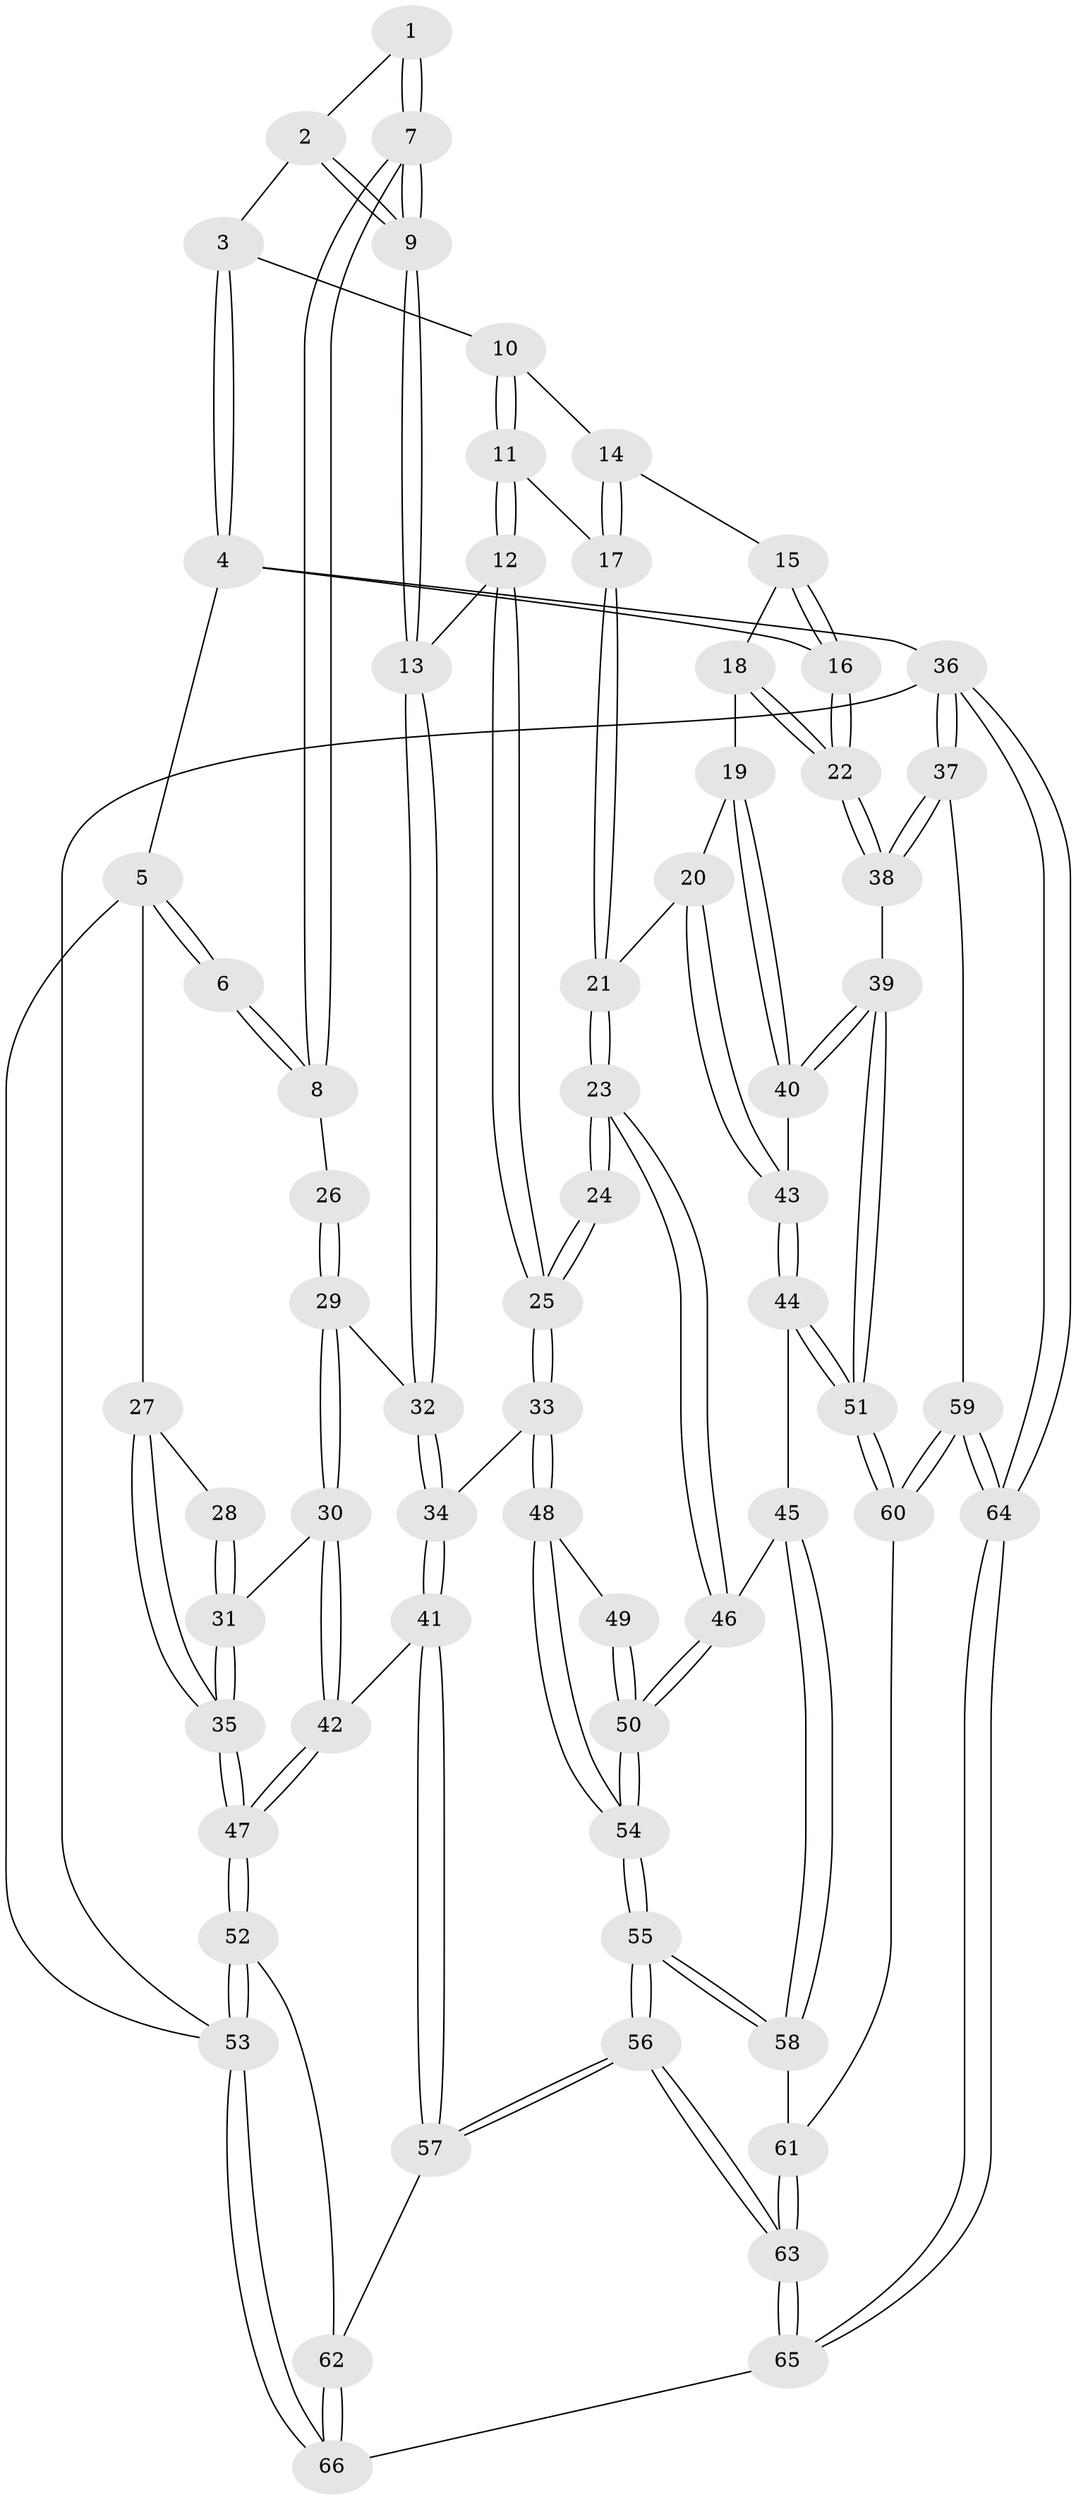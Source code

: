 // Generated by graph-tools (version 1.1) at 2025/51/03/09/25 03:51:09]
// undirected, 66 vertices, 162 edges
graph export_dot {
graph [start="1"]
  node [color=gray90,style=filled];
  1 [pos="+0.29200200874541166+0"];
  2 [pos="+0.5181214340330047+0"];
  3 [pos="+0.537716294321755+0"];
  4 [pos="+1+0"];
  5 [pos="+0+0"];
  6 [pos="+0.09560016624063461+0"];
  7 [pos="+0.2881847614187664+0.2333971834235161"];
  8 [pos="+0.2656360129661939+0.22949429627150264"];
  9 [pos="+0.2904683850443393+0.23408974578691932"];
  10 [pos="+0.5747779573842408+0.0008665568594908977"];
  11 [pos="+0.4272399065966484+0.26239115889598247"];
  12 [pos="+0.35094794508945854+0.2648979354292583"];
  13 [pos="+0.31243267077184295+0.2521436008572706"];
  14 [pos="+0.6833732162809593+0.17625758572449232"];
  15 [pos="+0.7070338791287407+0.18284302981142156"];
  16 [pos="+1+0"];
  17 [pos="+0.5161498590994053+0.28987073767911387"];
  18 [pos="+0.7365952903488657+0.27481478345184723"];
  19 [pos="+0.708164060947449+0.4312553568338116"];
  20 [pos="+0.6598422041948387+0.45611451235753"];
  21 [pos="+0.6190812255828242+0.4668531378129576"];
  22 [pos="+1+0.3771625332743253"];
  23 [pos="+0.5993824219849869+0.4970242599942314"];
  24 [pos="+0.5904036695537248+0.49777204771480676"];
  25 [pos="+0.42024042493078895+0.49423489300461976"];
  26 [pos="+0.2493025566989105+0.23131520439461203"];
  27 [pos="+0+0"];
  28 [pos="+0.24765375485662203+0.2313835821730533"];
  29 [pos="+0.15705753468414685+0.4874805102701233"];
  30 [pos="+0.11046850164952254+0.49660349420404687"];
  31 [pos="+0+0.4319193209474751"];
  32 [pos="+0.25611020389538935+0.4863364985952475"];
  33 [pos="+0.3518937920830865+0.5672085181216237"];
  34 [pos="+0.30705078206160574+0.5621457418353951"];
  35 [pos="+0+0.44455469776100043"];
  36 [pos="+1+1"];
  37 [pos="+1+0.7337217800009566"];
  38 [pos="+1+0.4133122263291544"];
  39 [pos="+1+0.44848210876644856"];
  40 [pos="+0.922338377822169+0.46089020397295033"];
  41 [pos="+0.21437051308323316+0.653436291751026"];
  42 [pos="+0.1604840965027188+0.6196605823744518"];
  43 [pos="+0.7815721827229382+0.6065689725274028"];
  44 [pos="+0.7704630871904034+0.6582316152241273"];
  45 [pos="+0.671618042693532+0.6348519356629292"];
  46 [pos="+0.6023105565988078+0.5692253689784392"];
  47 [pos="+0+0.7442162390312416"];
  48 [pos="+0.3812398080214704+0.6105536222583963"];
  49 [pos="+0.4653624412464034+0.5896412805792856"];
  50 [pos="+0.5387927806019993+0.6674402810638613"];
  51 [pos="+0.8208579858766424+0.7386088981612552"];
  52 [pos="+0+0.767902155375645"];
  53 [pos="+0+1"];
  54 [pos="+0.4636943927397519+0.8046623299950086"];
  55 [pos="+0.4629636569533611+0.8170225329891891"];
  56 [pos="+0.44254300090133625+0.8772789687757381"];
  57 [pos="+0.2215064629269763+0.8066918354457848"];
  58 [pos="+0.6560804589484017+0.7379483303760501"];
  59 [pos="+0.872288627308439+0.8000964431666759"];
  60 [pos="+0.8264595359035444+0.7797619454048067"];
  61 [pos="+0.8093304084746625+0.7884938949928154"];
  62 [pos="+0.1617976729904868+0.8282735733682818"];
  63 [pos="+0.5266597564627258+1"];
  64 [pos="+0.9845121611302522+1"];
  65 [pos="+0.5279993458766286+1"];
  66 [pos="+0.102670356990813+1"];
  1 -- 2;
  1 -- 7;
  1 -- 7;
  2 -- 3;
  2 -- 9;
  2 -- 9;
  3 -- 4;
  3 -- 4;
  3 -- 10;
  4 -- 5;
  4 -- 16;
  4 -- 36;
  5 -- 6;
  5 -- 6;
  5 -- 27;
  5 -- 53;
  6 -- 8;
  6 -- 8;
  7 -- 8;
  7 -- 8;
  7 -- 9;
  7 -- 9;
  8 -- 26;
  9 -- 13;
  9 -- 13;
  10 -- 11;
  10 -- 11;
  10 -- 14;
  11 -- 12;
  11 -- 12;
  11 -- 17;
  12 -- 13;
  12 -- 25;
  12 -- 25;
  13 -- 32;
  13 -- 32;
  14 -- 15;
  14 -- 17;
  14 -- 17;
  15 -- 16;
  15 -- 16;
  15 -- 18;
  16 -- 22;
  16 -- 22;
  17 -- 21;
  17 -- 21;
  18 -- 19;
  18 -- 22;
  18 -- 22;
  19 -- 20;
  19 -- 40;
  19 -- 40;
  20 -- 21;
  20 -- 43;
  20 -- 43;
  21 -- 23;
  21 -- 23;
  22 -- 38;
  22 -- 38;
  23 -- 24;
  23 -- 24;
  23 -- 46;
  23 -- 46;
  24 -- 25;
  24 -- 25;
  25 -- 33;
  25 -- 33;
  26 -- 29;
  26 -- 29;
  27 -- 28;
  27 -- 35;
  27 -- 35;
  28 -- 31;
  28 -- 31;
  29 -- 30;
  29 -- 30;
  29 -- 32;
  30 -- 31;
  30 -- 42;
  30 -- 42;
  31 -- 35;
  31 -- 35;
  32 -- 34;
  32 -- 34;
  33 -- 34;
  33 -- 48;
  33 -- 48;
  34 -- 41;
  34 -- 41;
  35 -- 47;
  35 -- 47;
  36 -- 37;
  36 -- 37;
  36 -- 64;
  36 -- 64;
  36 -- 53;
  37 -- 38;
  37 -- 38;
  37 -- 59;
  38 -- 39;
  39 -- 40;
  39 -- 40;
  39 -- 51;
  39 -- 51;
  40 -- 43;
  41 -- 42;
  41 -- 57;
  41 -- 57;
  42 -- 47;
  42 -- 47;
  43 -- 44;
  43 -- 44;
  44 -- 45;
  44 -- 51;
  44 -- 51;
  45 -- 46;
  45 -- 58;
  45 -- 58;
  46 -- 50;
  46 -- 50;
  47 -- 52;
  47 -- 52;
  48 -- 49;
  48 -- 54;
  48 -- 54;
  49 -- 50;
  49 -- 50;
  50 -- 54;
  50 -- 54;
  51 -- 60;
  51 -- 60;
  52 -- 53;
  52 -- 53;
  52 -- 62;
  53 -- 66;
  53 -- 66;
  54 -- 55;
  54 -- 55;
  55 -- 56;
  55 -- 56;
  55 -- 58;
  55 -- 58;
  56 -- 57;
  56 -- 57;
  56 -- 63;
  56 -- 63;
  57 -- 62;
  58 -- 61;
  59 -- 60;
  59 -- 60;
  59 -- 64;
  59 -- 64;
  60 -- 61;
  61 -- 63;
  61 -- 63;
  62 -- 66;
  62 -- 66;
  63 -- 65;
  63 -- 65;
  64 -- 65;
  64 -- 65;
  65 -- 66;
}
